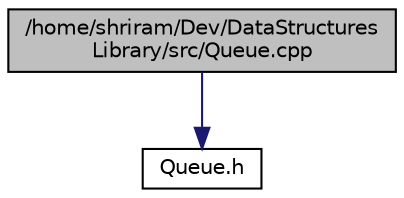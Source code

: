 digraph "/home/shriram/Dev/DataStructuresLibrary/src/Queue.cpp"
{
 // LATEX_PDF_SIZE
  edge [fontname="Helvetica",fontsize="10",labelfontname="Helvetica",labelfontsize="10"];
  node [fontname="Helvetica",fontsize="10",shape=record];
  Node1 [label="/home/shriram/Dev/DataStructures\lLibrary/src/Queue.cpp",height=0.2,width=0.4,color="black", fillcolor="grey75", style="filled", fontcolor="black",tooltip=" "];
  Node1 -> Node2 [color="midnightblue",fontsize="10",style="solid",fontname="Helvetica"];
  Node2 [label="Queue.h",height=0.2,width=0.4,color="black", fillcolor="white", style="filled",URL="$Queue_8h.html",tooltip=" "];
}
